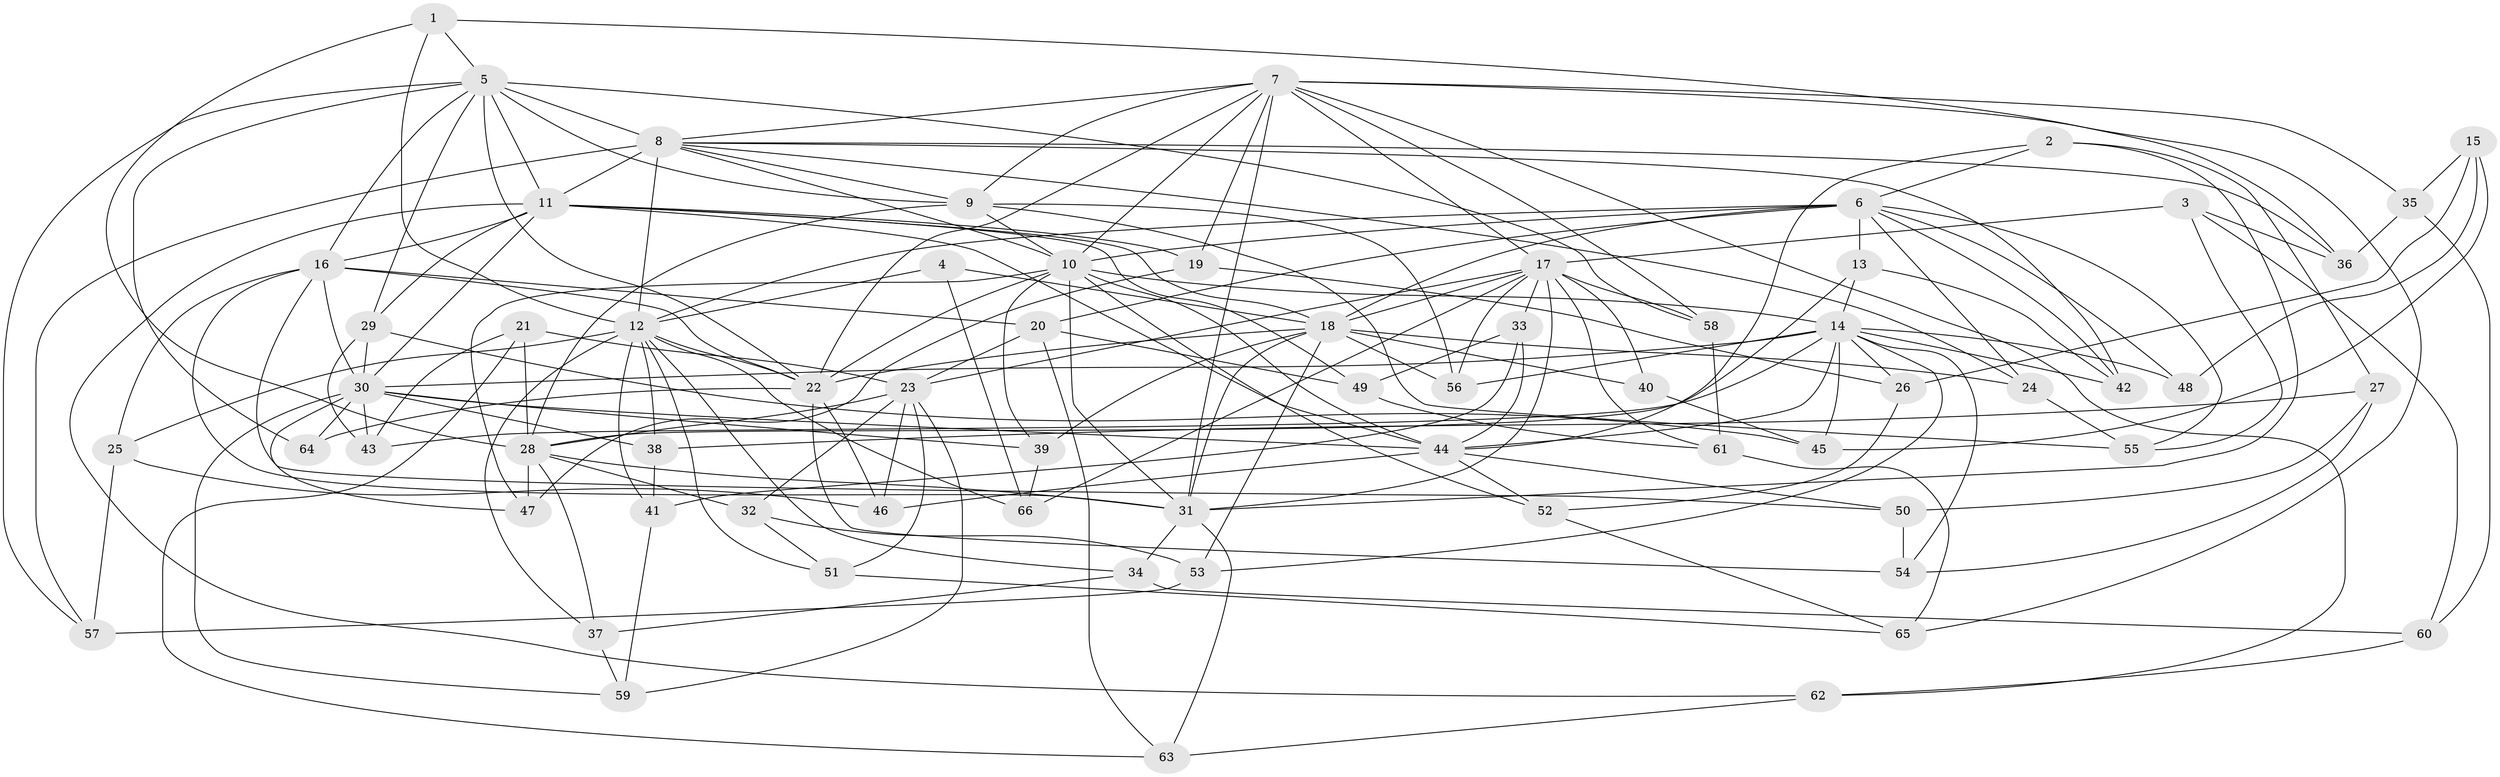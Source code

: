 // original degree distribution, {4: 1.0}
// Generated by graph-tools (version 1.1) at 2025/38/03/09/25 02:38:12]
// undirected, 66 vertices, 184 edges
graph export_dot {
graph [start="1"]
  node [color=gray90,style=filled];
  1;
  2;
  3;
  4;
  5;
  6;
  7;
  8;
  9;
  10;
  11;
  12;
  13;
  14;
  15;
  16;
  17;
  18;
  19;
  20;
  21;
  22;
  23;
  24;
  25;
  26;
  27;
  28;
  29;
  30;
  31;
  32;
  33;
  34;
  35;
  36;
  37;
  38;
  39;
  40;
  41;
  42;
  43;
  44;
  45;
  46;
  47;
  48;
  49;
  50;
  51;
  52;
  53;
  54;
  55;
  56;
  57;
  58;
  59;
  60;
  61;
  62;
  63;
  64;
  65;
  66;
  1 -- 5 [weight=1.0];
  1 -- 12 [weight=1.0];
  1 -- 28 [weight=1.0];
  1 -- 36 [weight=1.0];
  2 -- 6 [weight=1.0];
  2 -- 27 [weight=1.0];
  2 -- 31 [weight=1.0];
  2 -- 44 [weight=1.0];
  3 -- 17 [weight=1.0];
  3 -- 36 [weight=1.0];
  3 -- 55 [weight=1.0];
  3 -- 60 [weight=1.0];
  4 -- 12 [weight=1.0];
  4 -- 18 [weight=2.0];
  4 -- 66 [weight=1.0];
  5 -- 8 [weight=3.0];
  5 -- 9 [weight=1.0];
  5 -- 11 [weight=1.0];
  5 -- 16 [weight=1.0];
  5 -- 22 [weight=1.0];
  5 -- 29 [weight=1.0];
  5 -- 57 [weight=1.0];
  5 -- 58 [weight=1.0];
  5 -- 64 [weight=1.0];
  6 -- 10 [weight=1.0];
  6 -- 12 [weight=1.0];
  6 -- 13 [weight=1.0];
  6 -- 18 [weight=1.0];
  6 -- 20 [weight=2.0];
  6 -- 24 [weight=1.0];
  6 -- 42 [weight=1.0];
  6 -- 48 [weight=2.0];
  6 -- 55 [weight=1.0];
  7 -- 8 [weight=1.0];
  7 -- 9 [weight=1.0];
  7 -- 10 [weight=1.0];
  7 -- 17 [weight=1.0];
  7 -- 19 [weight=1.0];
  7 -- 22 [weight=1.0];
  7 -- 31 [weight=2.0];
  7 -- 35 [weight=1.0];
  7 -- 58 [weight=1.0];
  7 -- 62 [weight=1.0];
  7 -- 65 [weight=1.0];
  8 -- 9 [weight=1.0];
  8 -- 10 [weight=1.0];
  8 -- 11 [weight=1.0];
  8 -- 12 [weight=1.0];
  8 -- 24 [weight=1.0];
  8 -- 36 [weight=1.0];
  8 -- 42 [weight=1.0];
  8 -- 57 [weight=1.0];
  9 -- 10 [weight=1.0];
  9 -- 28 [weight=2.0];
  9 -- 55 [weight=1.0];
  9 -- 56 [weight=1.0];
  10 -- 14 [weight=1.0];
  10 -- 22 [weight=1.0];
  10 -- 31 [weight=1.0];
  10 -- 39 [weight=1.0];
  10 -- 44 [weight=2.0];
  10 -- 47 [weight=1.0];
  10 -- 52 [weight=1.0];
  11 -- 16 [weight=1.0];
  11 -- 18 [weight=1.0];
  11 -- 19 [weight=1.0];
  11 -- 29 [weight=1.0];
  11 -- 30 [weight=1.0];
  11 -- 44 [weight=1.0];
  11 -- 49 [weight=1.0];
  11 -- 62 [weight=1.0];
  12 -- 22 [weight=1.0];
  12 -- 25 [weight=1.0];
  12 -- 34 [weight=1.0];
  12 -- 37 [weight=1.0];
  12 -- 38 [weight=1.0];
  12 -- 41 [weight=1.0];
  12 -- 51 [weight=1.0];
  12 -- 66 [weight=1.0];
  13 -- 14 [weight=1.0];
  13 -- 28 [weight=1.0];
  13 -- 42 [weight=1.0];
  14 -- 26 [weight=1.0];
  14 -- 30 [weight=1.0];
  14 -- 42 [weight=1.0];
  14 -- 43 [weight=1.0];
  14 -- 44 [weight=1.0];
  14 -- 45 [weight=1.0];
  14 -- 48 [weight=1.0];
  14 -- 53 [weight=1.0];
  14 -- 54 [weight=1.0];
  14 -- 56 [weight=1.0];
  15 -- 26 [weight=1.0];
  15 -- 35 [weight=1.0];
  15 -- 45 [weight=1.0];
  15 -- 48 [weight=1.0];
  16 -- 20 [weight=1.0];
  16 -- 22 [weight=1.0];
  16 -- 25 [weight=1.0];
  16 -- 30 [weight=1.0];
  16 -- 31 [weight=1.0];
  16 -- 50 [weight=1.0];
  17 -- 18 [weight=1.0];
  17 -- 23 [weight=1.0];
  17 -- 31 [weight=1.0];
  17 -- 33 [weight=1.0];
  17 -- 40 [weight=2.0];
  17 -- 56 [weight=1.0];
  17 -- 58 [weight=1.0];
  17 -- 61 [weight=1.0];
  17 -- 66 [weight=1.0];
  18 -- 22 [weight=1.0];
  18 -- 24 [weight=1.0];
  18 -- 31 [weight=1.0];
  18 -- 39 [weight=1.0];
  18 -- 40 [weight=1.0];
  18 -- 53 [weight=1.0];
  18 -- 56 [weight=1.0];
  19 -- 26 [weight=1.0];
  19 -- 47 [weight=1.0];
  20 -- 23 [weight=1.0];
  20 -- 49 [weight=1.0];
  20 -- 63 [weight=1.0];
  21 -- 23 [weight=1.0];
  21 -- 28 [weight=1.0];
  21 -- 43 [weight=1.0];
  21 -- 63 [weight=1.0];
  22 -- 46 [weight=1.0];
  22 -- 54 [weight=1.0];
  22 -- 64 [weight=2.0];
  23 -- 28 [weight=1.0];
  23 -- 32 [weight=1.0];
  23 -- 46 [weight=1.0];
  23 -- 51 [weight=1.0];
  23 -- 59 [weight=1.0];
  24 -- 55 [weight=1.0];
  25 -- 46 [weight=1.0];
  25 -- 57 [weight=1.0];
  26 -- 52 [weight=1.0];
  27 -- 38 [weight=1.0];
  27 -- 50 [weight=1.0];
  27 -- 54 [weight=1.0];
  28 -- 31 [weight=1.0];
  28 -- 32 [weight=1.0];
  28 -- 37 [weight=1.0];
  28 -- 47 [weight=1.0];
  29 -- 30 [weight=2.0];
  29 -- 43 [weight=1.0];
  29 -- 45 [weight=1.0];
  30 -- 38 [weight=1.0];
  30 -- 39 [weight=1.0];
  30 -- 43 [weight=1.0];
  30 -- 44 [weight=1.0];
  30 -- 47 [weight=1.0];
  30 -- 59 [weight=1.0];
  30 -- 64 [weight=1.0];
  31 -- 34 [weight=1.0];
  31 -- 63 [weight=1.0];
  32 -- 51 [weight=1.0];
  32 -- 53 [weight=1.0];
  33 -- 41 [weight=1.0];
  33 -- 44 [weight=1.0];
  33 -- 49 [weight=1.0];
  34 -- 37 [weight=1.0];
  34 -- 60 [weight=1.0];
  35 -- 36 [weight=1.0];
  35 -- 60 [weight=1.0];
  37 -- 59 [weight=1.0];
  38 -- 41 [weight=1.0];
  39 -- 66 [weight=1.0];
  40 -- 45 [weight=1.0];
  41 -- 59 [weight=1.0];
  44 -- 46 [weight=1.0];
  44 -- 50 [weight=1.0];
  44 -- 52 [weight=1.0];
  49 -- 61 [weight=1.0];
  50 -- 54 [weight=1.0];
  51 -- 65 [weight=1.0];
  52 -- 65 [weight=1.0];
  53 -- 57 [weight=1.0];
  58 -- 61 [weight=1.0];
  60 -- 62 [weight=1.0];
  61 -- 65 [weight=1.0];
  62 -- 63 [weight=1.0];
}
